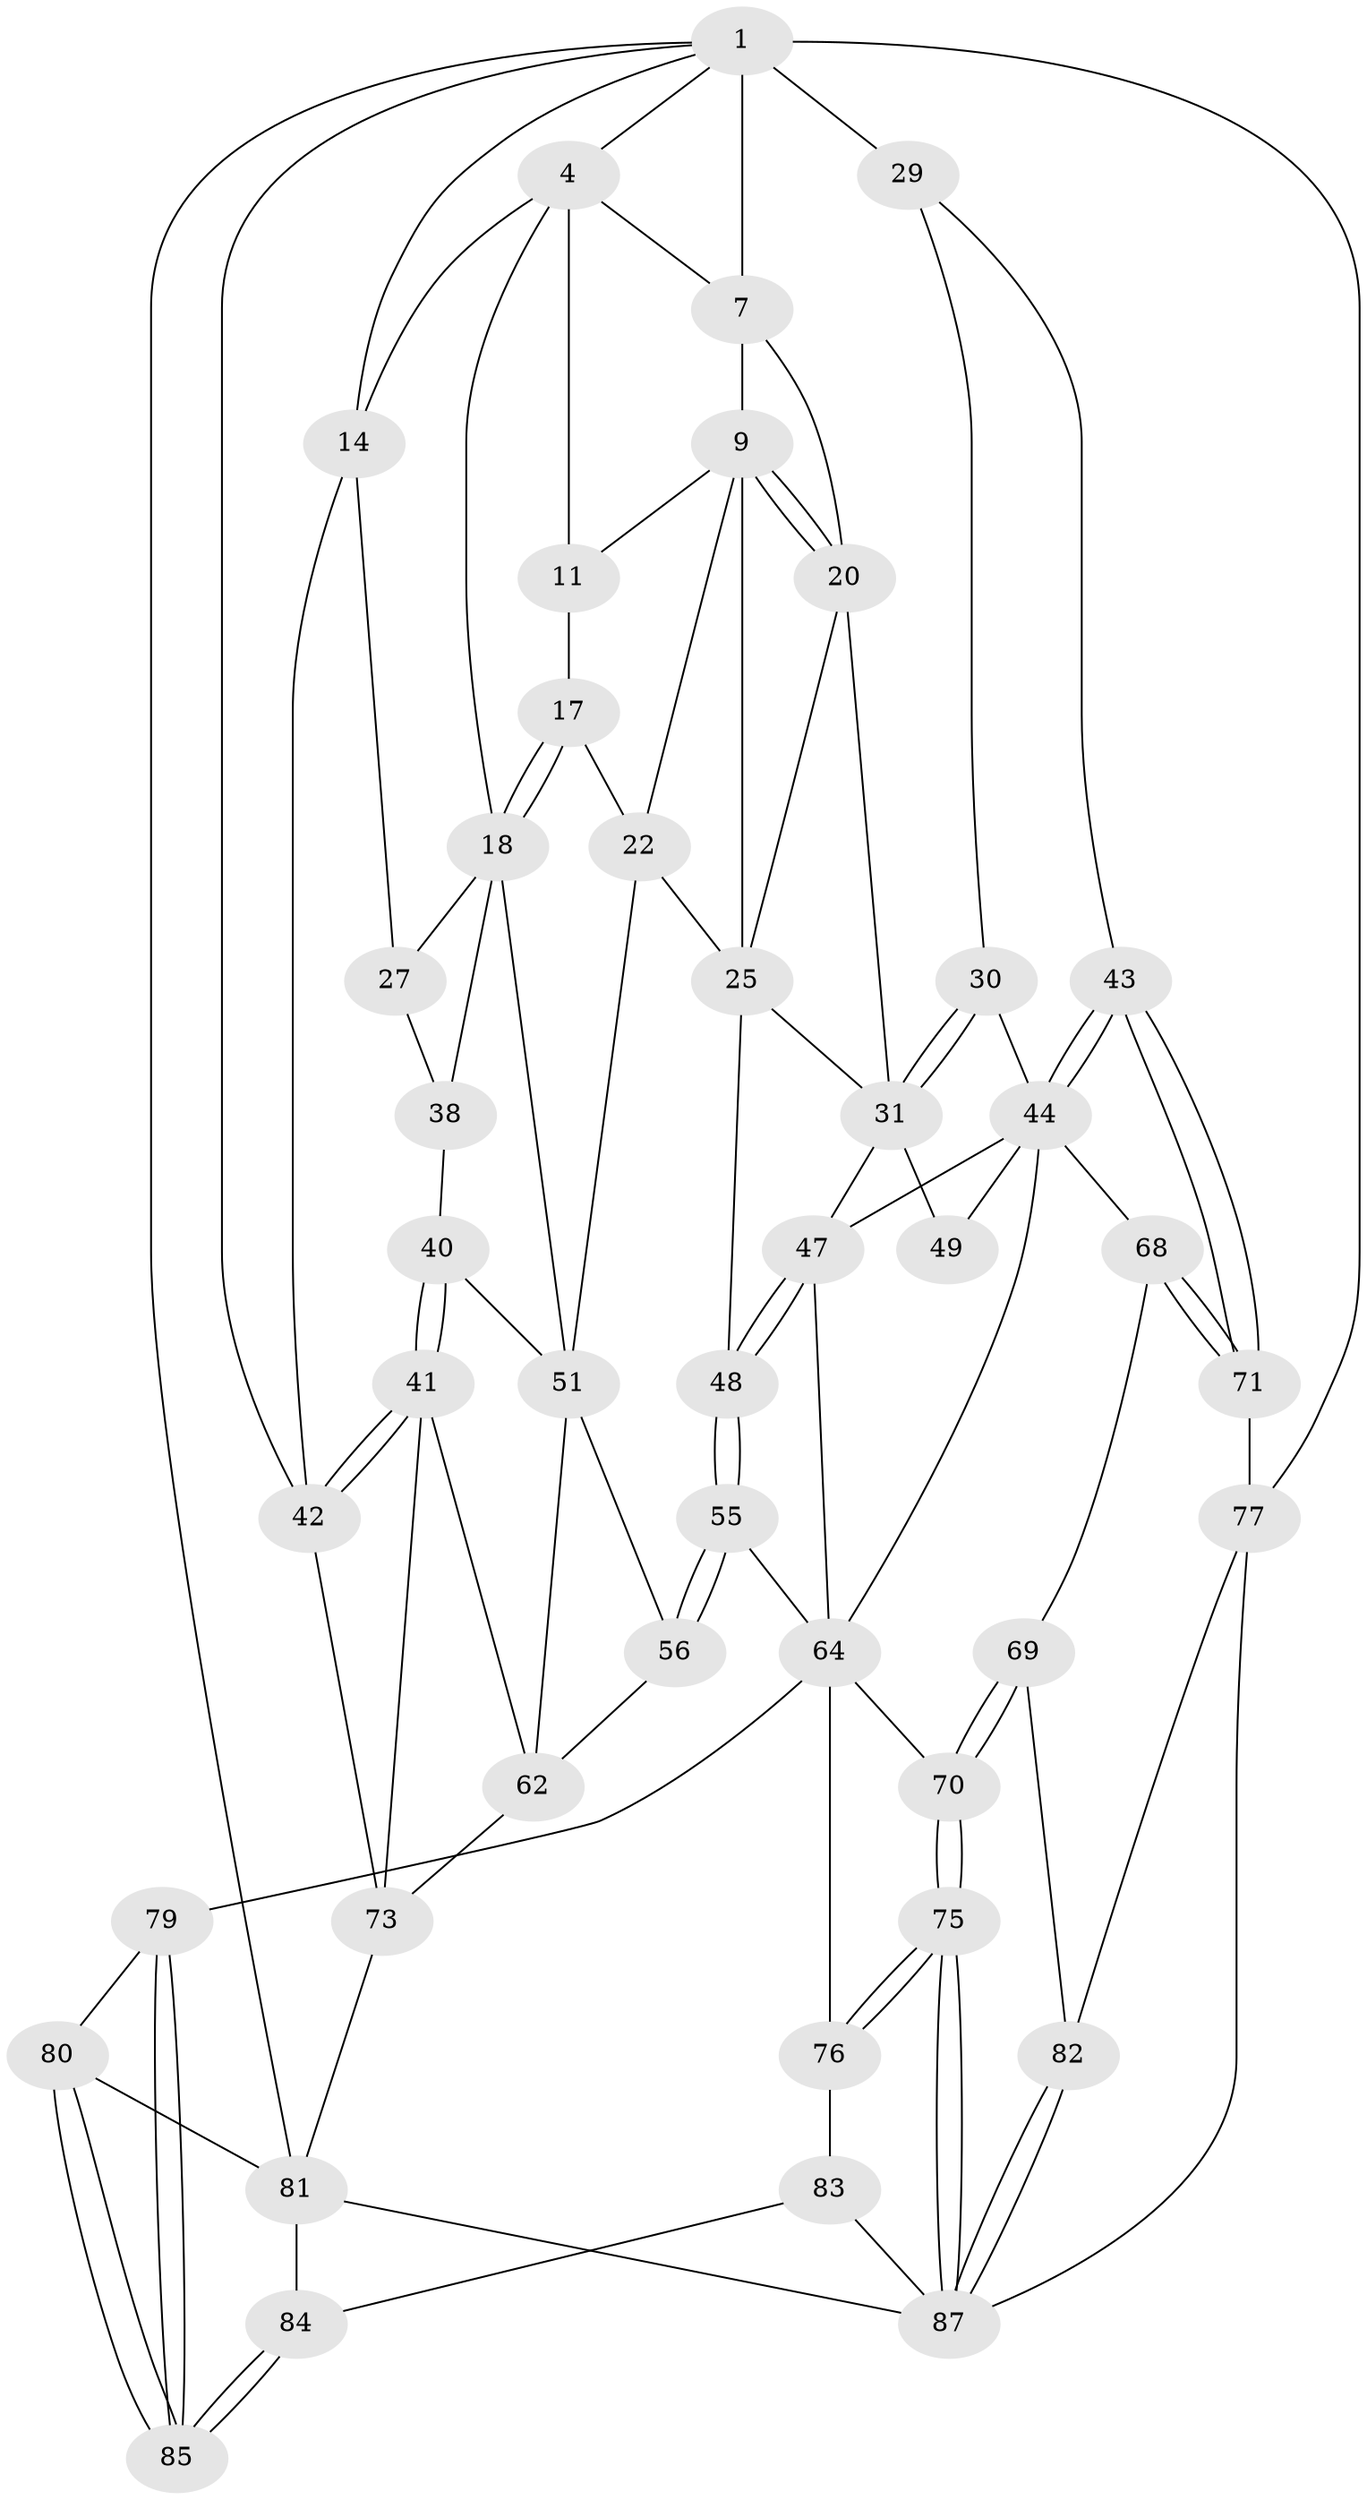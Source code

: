// original degree distribution, {3: 0.022222222222222223, 6: 0.26666666666666666, 4: 0.28888888888888886, 5: 0.4222222222222222}
// Generated by graph-tools (version 1.1) at 2025/21/03/04/25 18:21:08]
// undirected, 45 vertices, 104 edges
graph export_dot {
graph [start="1"]
  node [color=gray90,style=filled];
  1 [pos="+0.7954985435949037+0",super="+6+2"];
  4 [pos="+0.4073572385314029+0",super="+13+5"];
  7 [pos="+0.7529684263956514+0.18759721154198608",super="+8"];
  9 [pos="+0.5894266758512476+0.1459950121009518",super="+10"];
  11 [pos="+0.5561512796727124+0.17752038621075059",super="+12+16"];
  14 [pos="+0+0.05413709432472934",super="+28"];
  17 [pos="+0.3525619853986273+0.2927519653755864"];
  18 [pos="+0.31702336903012135+0.2829209194104848",super="+19+36"];
  20 [pos="+0.7199602483900337+0.20480071560658938",super="+24"];
  22 [pos="+0.4583988871022493+0.3758674126094303",super="+23"];
  25 [pos="+0.6030249053116106+0.24171372262847982",super="+33"];
  27 [pos="+0.060707997723237955+0.27092288506247447"];
  29 [pos="+0.8937113714451642+0.2182031165603243",super="+35"];
  30 [pos="+0.817392393800804+0.319387028303118"];
  31 [pos="+0.7042039023251461+0.35769286378271453",super="+32+46"];
  38 [pos="+0.09605015778246478+0.3414574665268497",super="+39"];
  40 [pos="+0.009795811627462413+0.49847801832216376"];
  41 [pos="+0+0.5020882466295753",super="+63"];
  42 [pos="+0+0.4836632299255828",super="+53"];
  43 [pos="+1+0.4979193441135324"];
  44 [pos="+1+0.49721820438803266",super="+45+58"];
  47 [pos="+0.5399040783605792+0.5075619320381942",super="+61"];
  48 [pos="+0.5043033078908858+0.5061098631808437"];
  49 [pos="+0.8051942793811288+0.5051937288335155"];
  51 [pos="+0.2277164605217814+0.5301118108866424",super="+52+57"];
  55 [pos="+0.409986408540259+0.6526015754423828"];
  56 [pos="+0.36662904775129396+0.6438169071242321"];
  62 [pos="+0.124047841220173+0.6589454998648562",super="+72"];
  64 [pos="+0.6277661965024184+0.7037593028347525",super="+67+65"];
  68 [pos="+0.8374211105070548+0.7088872571264385"];
  69 [pos="+0.8285626083287853+0.7506190499821415"];
  70 [pos="+0.754008985303112+0.8339114589349115"];
  71 [pos="+1+0.580310637206034"];
  73 [pos="+0.02066056866655986+0.7905359208699275",super="+74"];
  75 [pos="+0.7477057649514534+0.8483506249449349"];
  76 [pos="+0.5711521892550965+0.8137584961622563"];
  77 [pos="+1+1",super="+78"];
  79 [pos="+0.4168832700935101+0.7256802650947304"];
  80 [pos="+0.2232317136866236+0.8554641605747231"];
  81 [pos="+0.17778710997965425+0.8293736157384028",super="+86"];
  82 [pos="+0.9621763889407424+0.8424316234583817"];
  83 [pos="+0.5593121423170537+0.8725542221368269"];
  84 [pos="+0.37329417768619355+1"];
  85 [pos="+0.35220714584405766+1"];
  87 [pos="+0.799538902151764+1",super="+89"];
  1 -- 29 [weight=2];
  1 -- 7;
  1 -- 4;
  1 -- 77 [weight=2];
  1 -- 14;
  1 -- 42;
  1 -- 81;
  4 -- 11;
  4 -- 14;
  4 -- 7;
  4 -- 18;
  7 -- 20;
  7 -- 9;
  9 -- 20;
  9 -- 20;
  9 -- 11;
  9 -- 25;
  9 -- 22;
  11 -- 17;
  14 -- 42;
  14 -- 27;
  17 -- 18;
  17 -- 18;
  17 -- 22;
  18 -- 27;
  18 -- 51;
  18 -- 38 [weight=2];
  20 -- 25;
  20 -- 31;
  22 -- 51;
  22 -- 25;
  25 -- 48;
  25 -- 31;
  27 -- 38;
  29 -- 30;
  29 -- 43;
  30 -- 31;
  30 -- 31;
  30 -- 44;
  31 -- 49;
  31 -- 47;
  38 -- 40;
  40 -- 41;
  40 -- 41;
  40 -- 51;
  41 -- 42;
  41 -- 42;
  41 -- 73;
  41 -- 62;
  42 -- 73;
  43 -- 44;
  43 -- 44;
  43 -- 71;
  43 -- 71;
  44 -- 49 [weight=2];
  44 -- 64;
  44 -- 68;
  44 -- 47;
  47 -- 48;
  47 -- 48;
  47 -- 64;
  48 -- 55;
  48 -- 55;
  51 -- 56;
  51 -- 62;
  55 -- 56;
  55 -- 56;
  55 -- 64;
  56 -- 62;
  62 -- 73;
  64 -- 70;
  64 -- 76;
  64 -- 79;
  68 -- 69;
  68 -- 71;
  68 -- 71;
  69 -- 70;
  69 -- 70;
  69 -- 82;
  70 -- 75;
  70 -- 75;
  71 -- 77;
  73 -- 81;
  75 -- 76;
  75 -- 76;
  75 -- 87;
  75 -- 87;
  76 -- 83;
  77 -- 87;
  77 -- 82;
  79 -- 80;
  79 -- 85;
  79 -- 85;
  80 -- 81;
  80 -- 85;
  80 -- 85;
  81 -- 84;
  81 -- 87;
  82 -- 87;
  82 -- 87;
  83 -- 84;
  83 -- 87;
  84 -- 85;
  84 -- 85;
}
